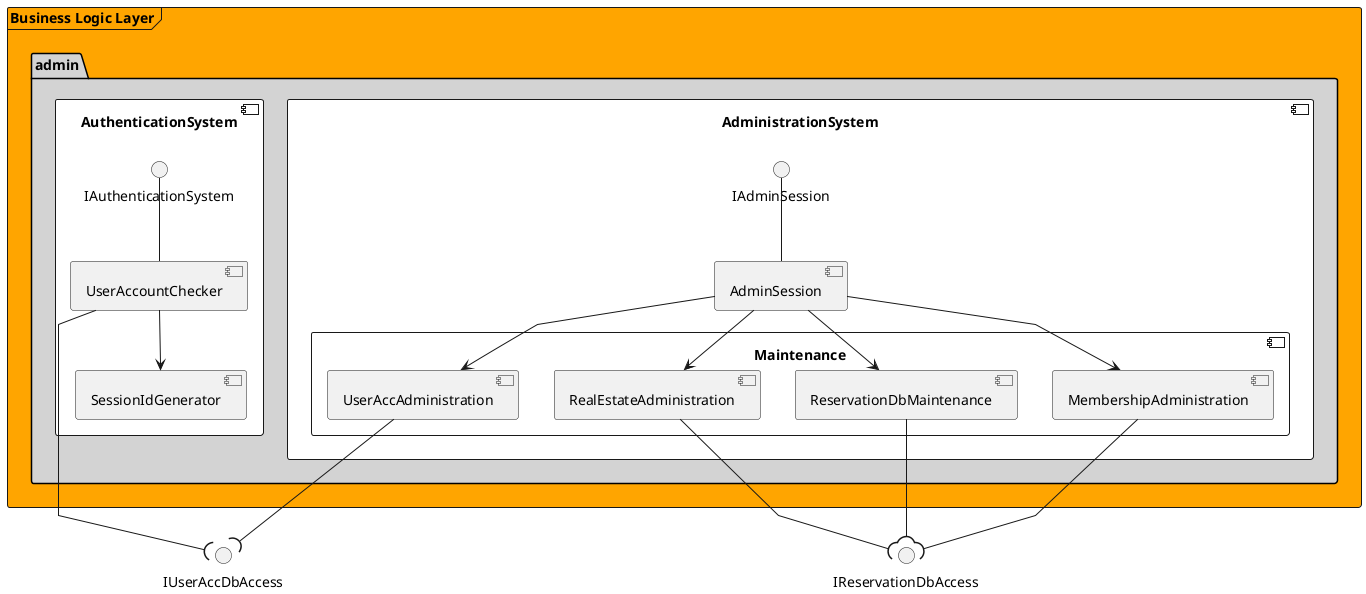 @startuml

'skinparam linetype ortho
skinparam linetype polyline
'skinparam monochrome true

skinparam package {
    backgroundColor lightgrey
}


    frame "Business Logic Layer" #orange {
        package "admin" {
            component AdministrationSystem #white {
                IAdminSession -- [AdminSession]

                component Maintenance #white {
                    [UserAccAdministration]
                    [ReservationDbMaintenance]
                    [RealEstateAdministration]
                    [MembershipAdministration]
                }

                AdminSession --> UserAccAdministration
                AdminSession --> ReservationDbMaintenance
                AdminSession --> RealEstateAdministration
                AdminSession --> MembershipAdministration
            }

            component AuthenticationSystem #white {
                IAuthenticationSystem -- [UserAccountChecker]
                [SessionIdGenerator]

                UserAccountChecker --> SessionIdGenerator
            }
        }
    }

    '##------------------------------##
    '## Business Logic to Data Layer ##
    '##------------------------------##
    IUserAccDbAccess )-- UserAccountChecker

    UserAccAdministration --( IUserAccDbAccess
    ReservationDbMaintenance --( IReservationDbAccess
    RealEstateAdministration --( IReservationDbAccess
    MembershipAdministration --( IReservationDbAccess

@enduml